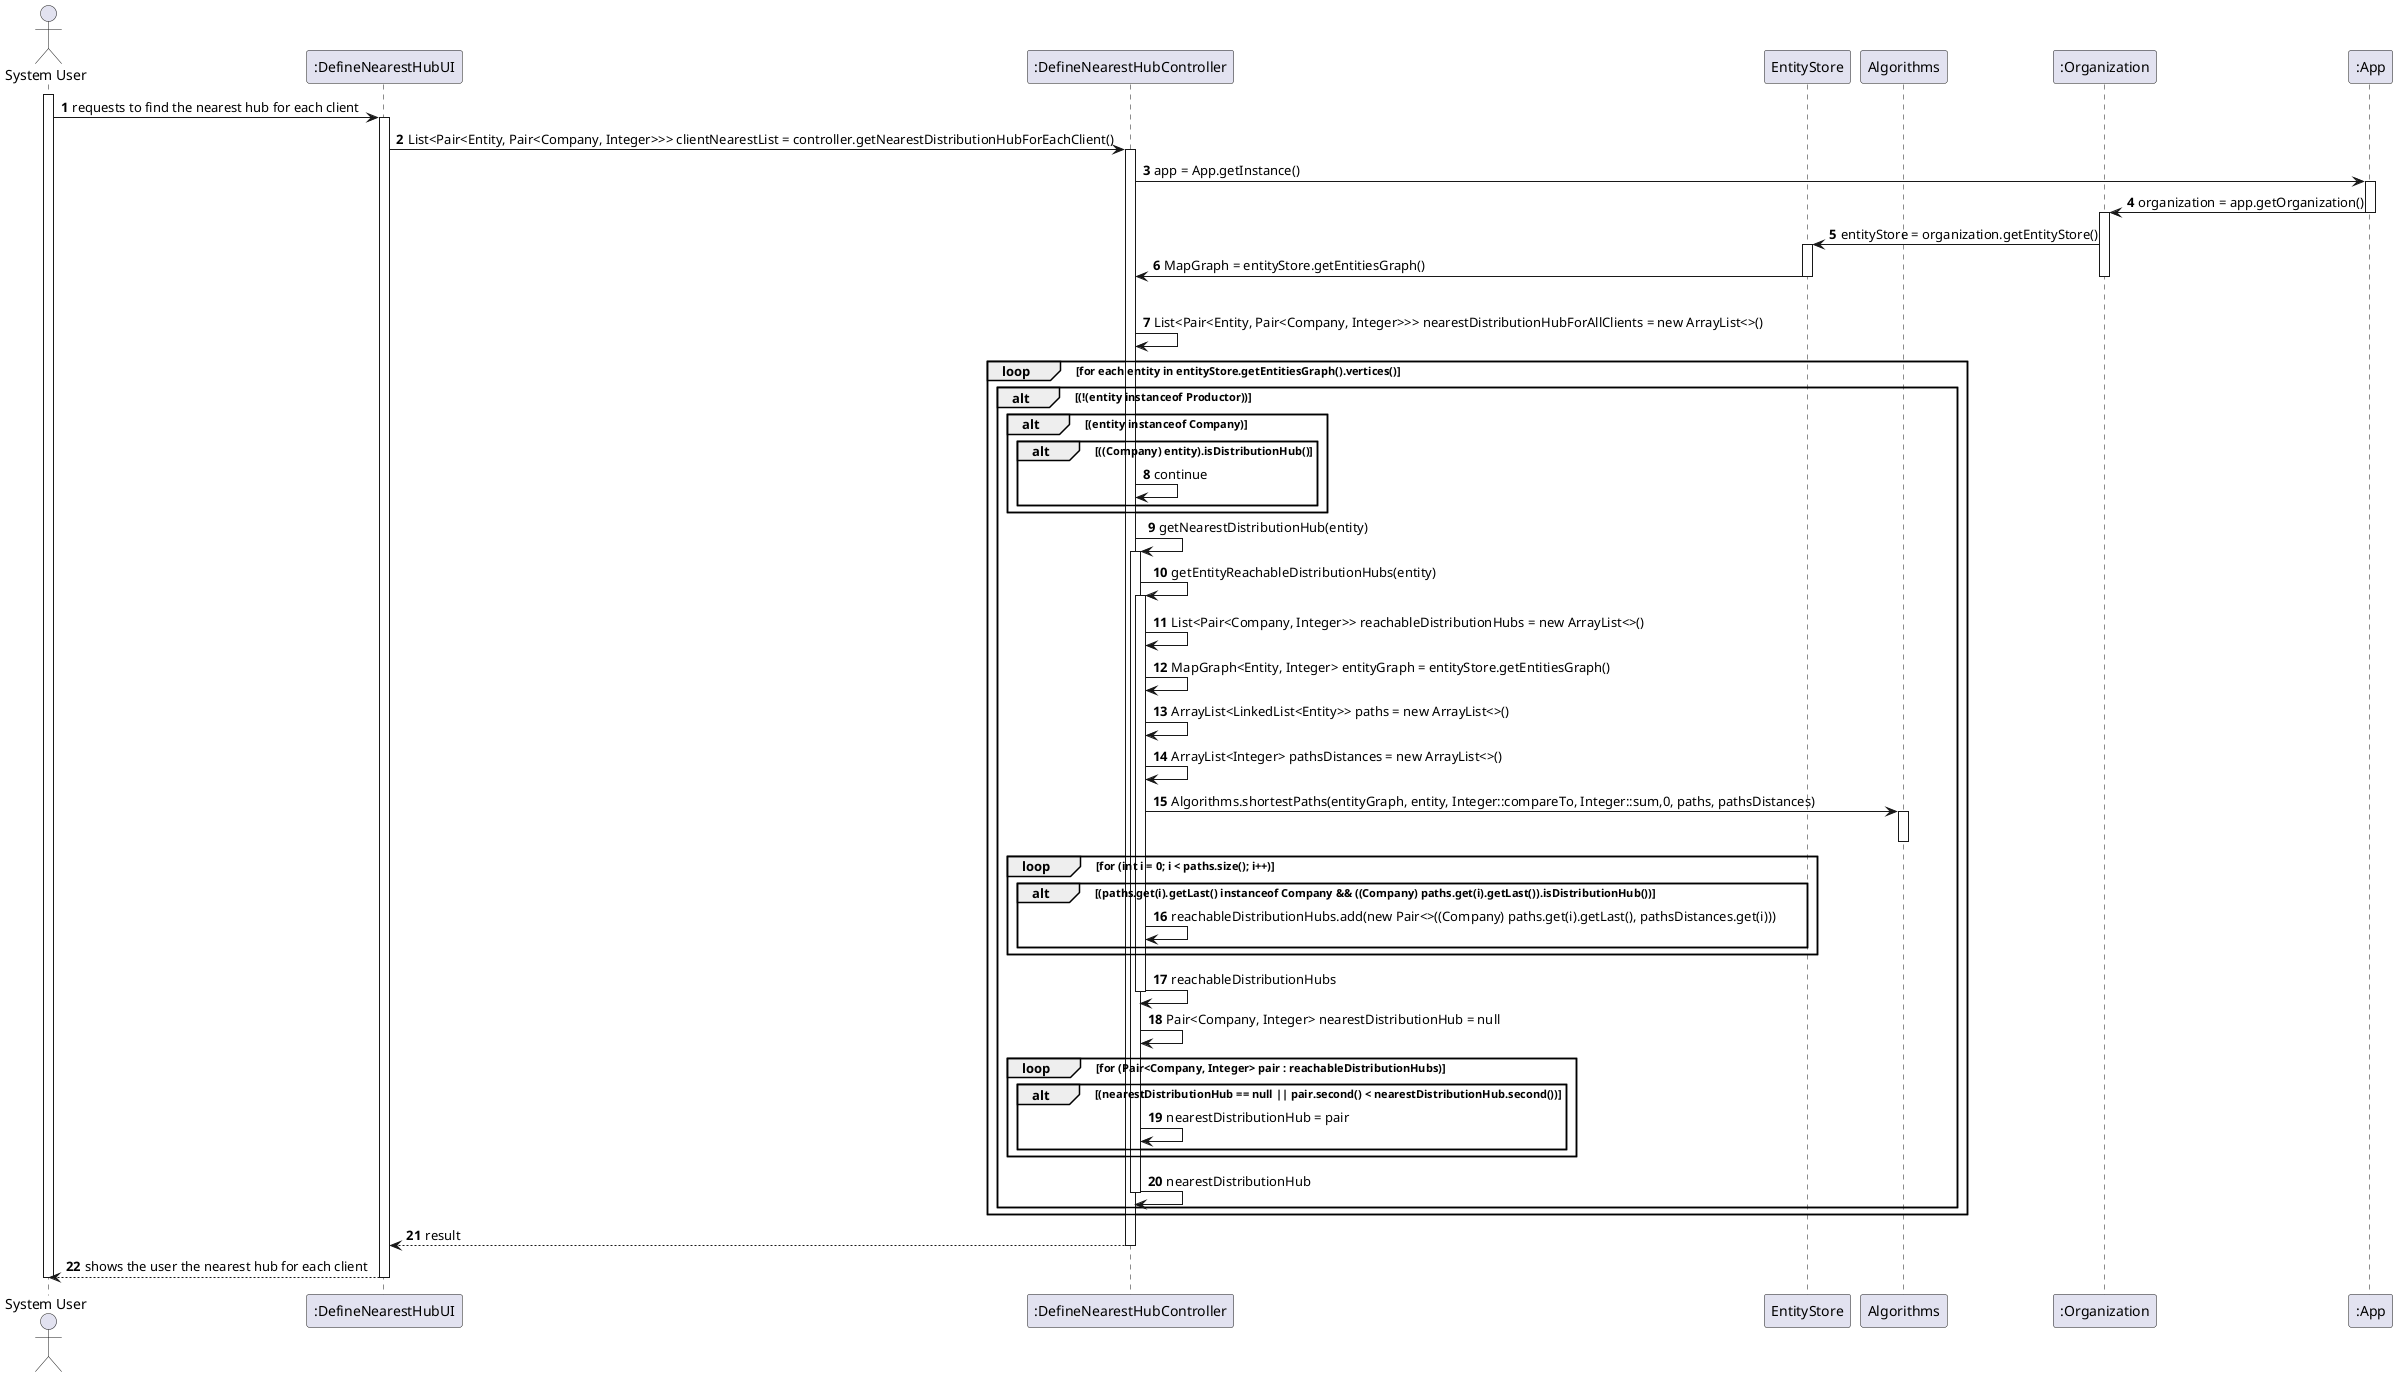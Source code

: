 @startuml
autonumber
'hide footbox
actor "System User" as ADM

participant ":DefineNearestHubUI" as UI
participant ":DefineNearestHubController" as CTRL
participant "EntityStore" as EST
participant "Algorithms" as ALG
participant ":Organization" as organization
participant ":App" as app

activate ADM

ADM -> UI : requests to find the nearest hub for each client
activate UI
UI -> CTRL : List<Pair<Entity, Pair<Company, Integer>>> clientNearestList = controller.getNearestDistributionHubForEachClient()
activate CTRL

CTRL -> app : app = App.getInstance()
activate app
app -> organization : organization = app.getOrganization()
deactivate app
activate organization
organization -> EST : entityStore = organization.getEntityStore()
activate EST
EST -> CTRL : MapGraph = entityStore.getEntitiesGraph()
deactivate EST
deactivate organization
|||
CTRL -> CTRL : List<Pair<Entity, Pair<Company, Integer>>> nearestDistributionHubForAllClients = new ArrayList<>()
loop for each entity in entityStore.getEntitiesGraph().vertices()
alt (!(entity instanceof Productor))
    alt (entity instanceof Company)
        alt ((Company) entity).isDistributionHub()
            CTRL -> CTRL : continue
        end
    end
    CTRL -> CTRL : getNearestDistributionHub(entity)
    activate CTRL
    CTRL -> CTRL : getEntityReachableDistributionHubs(entity)
    activate CTRL
    CTRL -> CTRL : List<Pair<Company, Integer>> reachableDistributionHubs = new ArrayList<>()
    CTRL -> CTRL : MapGraph<Entity, Integer> entityGraph = entityStore.getEntitiesGraph()
    CTRL -> CTRL : ArrayList<LinkedList<Entity>> paths = new ArrayList<>()
    CTRL -> CTRL : ArrayList<Integer> pathsDistances = new ArrayList<>()
    CTRL -> ALG : Algorithms.shortestPaths(entityGraph, entity, Integer::compareTo, Integer::sum,0, paths, pathsDistances)
    activate ALG
    deactivate ALG
    loop for (int i = 0; i < paths.size(); i++)
        alt (paths.get(i).getLast() instanceof Company && ((Company) paths.get(i).getLast()).isDistributionHub())
            CTRL -> CTRL : reachableDistributionHubs.add(new Pair<>((Company) paths.get(i).getLast(), pathsDistances.get(i)))
        end
    end
    CTRL -> CTRL : reachableDistributionHubs
    deactivate CTRL
    CTRL -> CTRL : Pair<Company, Integer> nearestDistributionHub = null
    loop for (Pair<Company, Integer> pair : reachableDistributionHubs)
        alt (nearestDistributionHub == null || pair.second() < nearestDistributionHub.second())
            CTRL -> CTRL : nearestDistributionHub = pair
        end
    end
    CTRL -> CTRL : nearestDistributionHub
    deactivate CTRL
end
end
CTRL --> UI : result
deactivate CTRL

UI --> ADM : shows the user the nearest hub for each client
deactivate UI
deactivate ADM

@enduml